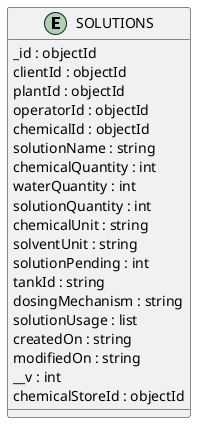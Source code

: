 @startuml SOLUTIONS_Diagram

entity "SOLUTIONS" as SOLUTIONS {
  _id : objectId
  clientId : objectId
  plantId : objectId
  operatorId : objectId
  chemicalId : objectId
  solutionName : string
  chemicalQuantity : int
  waterQuantity : int
  solutionQuantity : int
  chemicalUnit : string
  solventUnit : string
  solutionPending : int
  tankId : string
  dosingMechanism : string
  solutionUsage : list
  createdOn : string
  modifiedOn : string
  __v : int
  chemicalStoreId : objectId
}

@enduml